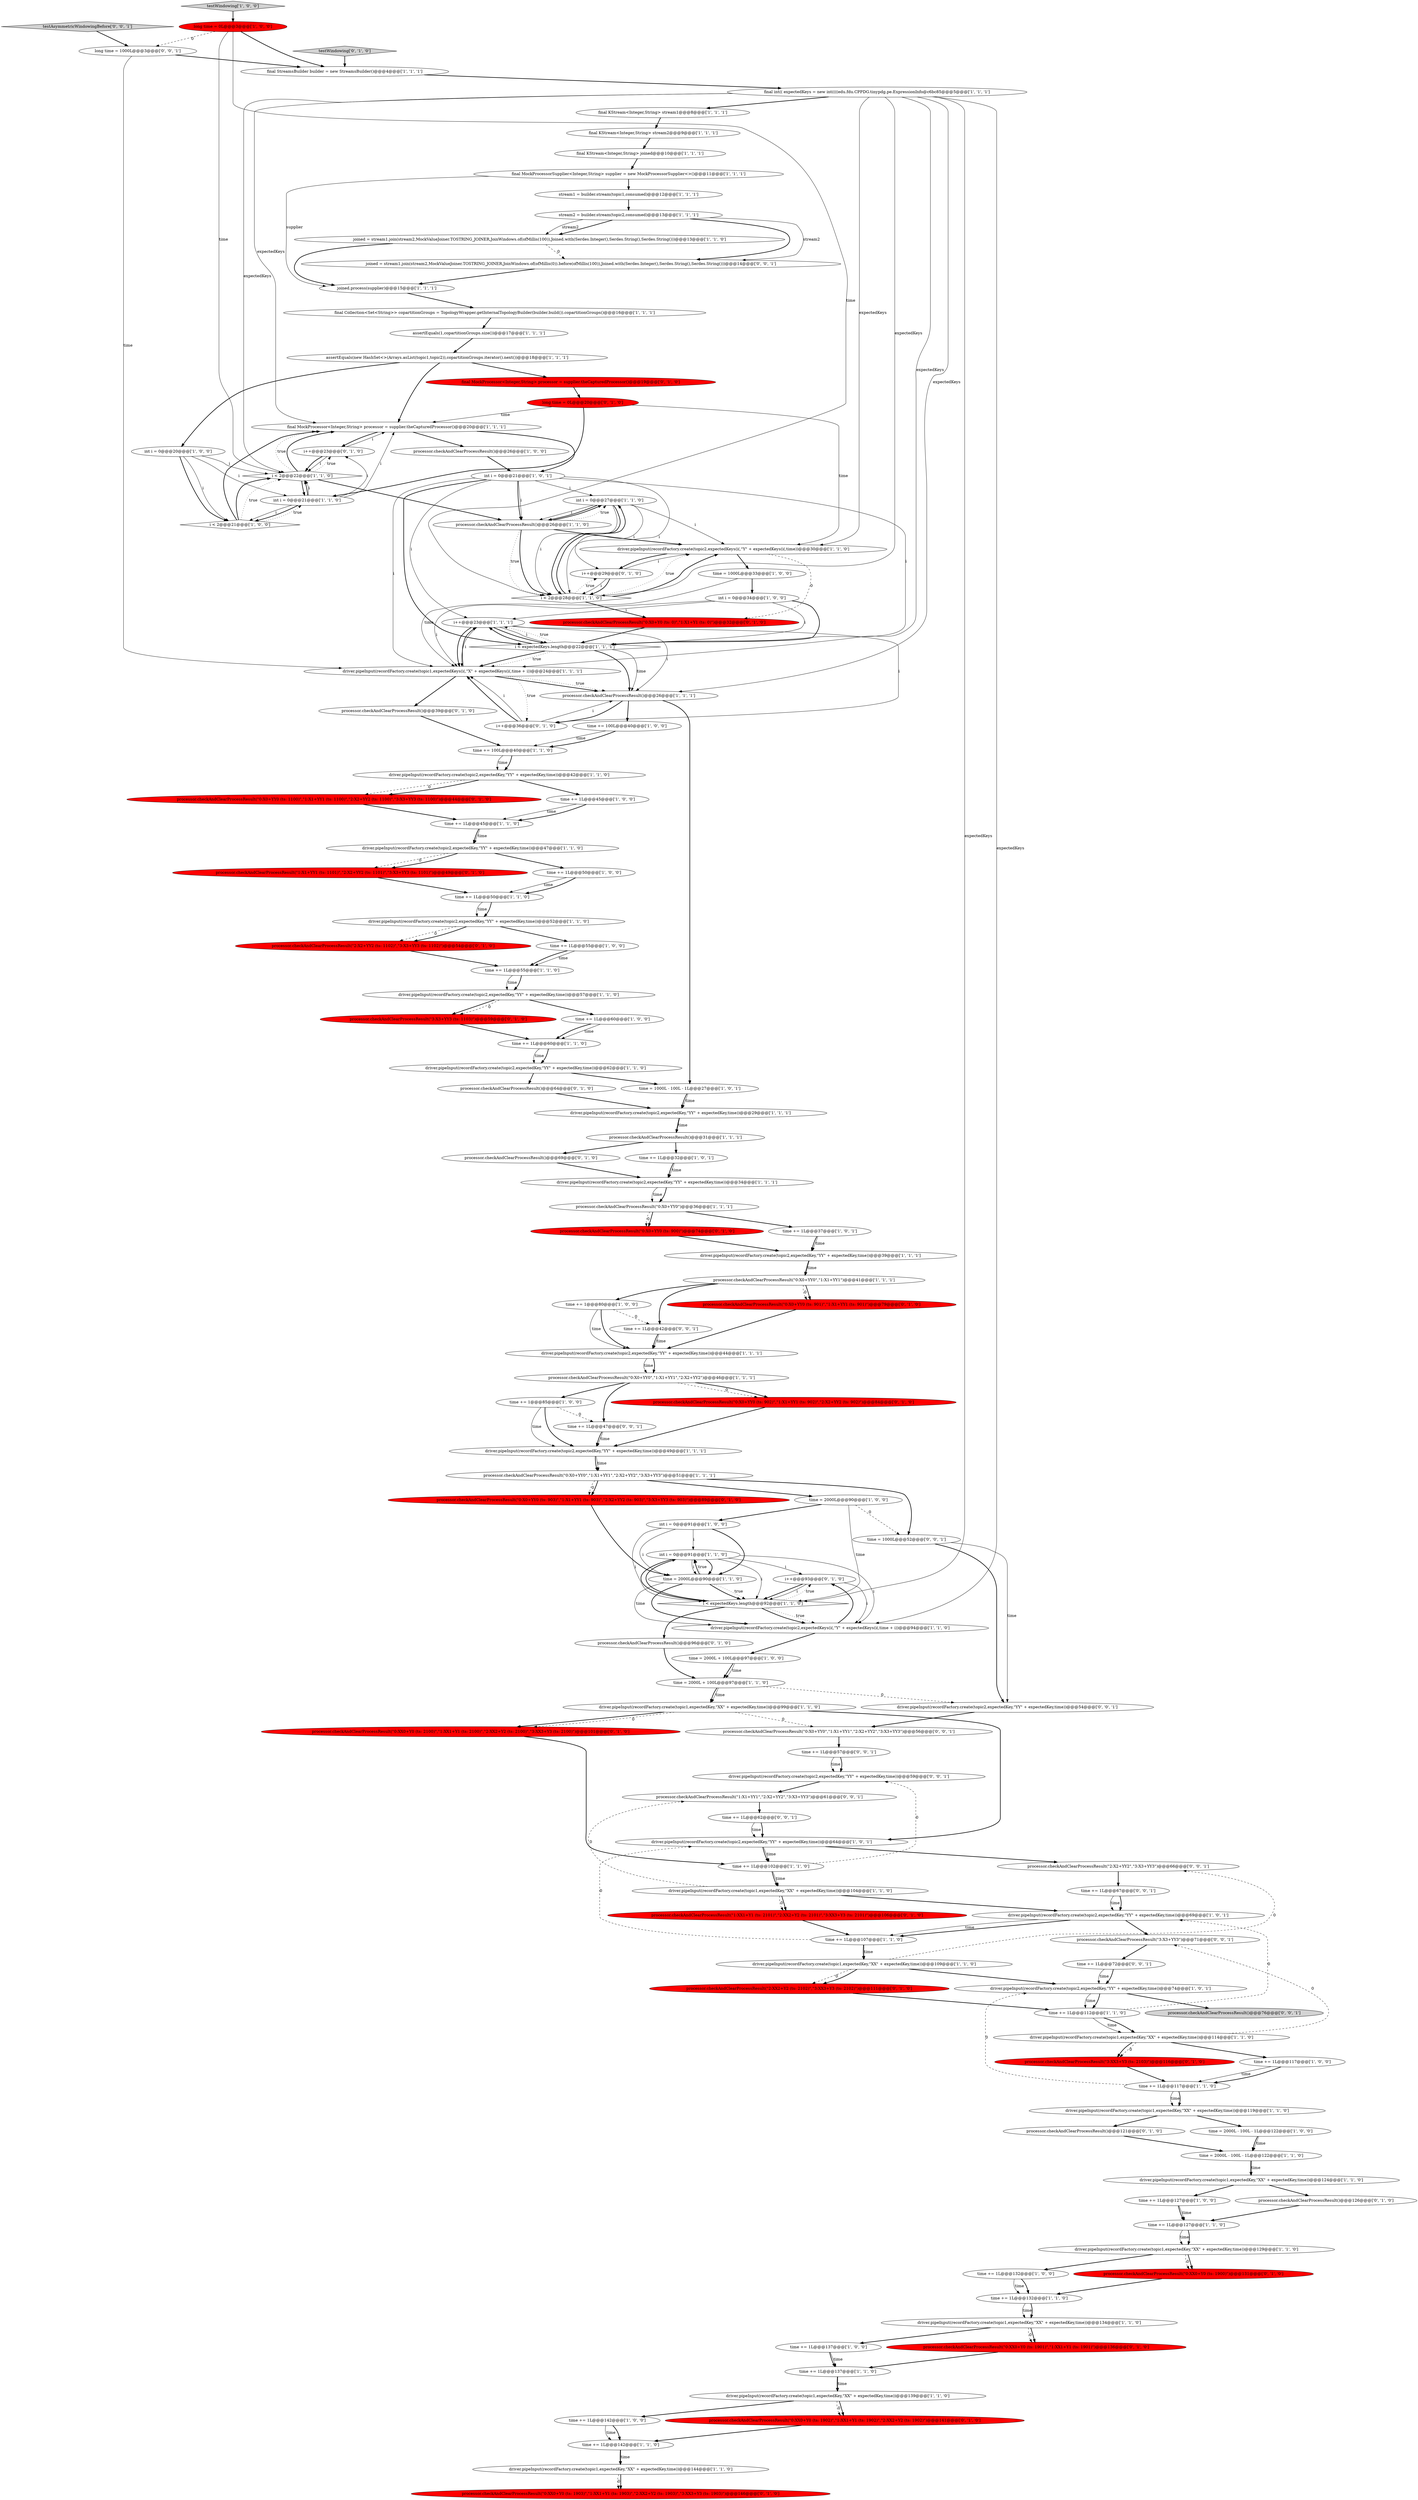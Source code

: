 digraph {
53 [style = filled, label = "time += 1L@@@60@@@['1', '0', '0']", fillcolor = white, shape = ellipse image = "AAA0AAABBB1BBB"];
120 [style = filled, label = "processor.checkAndClearProcessResult(\"2:X2+YY2 (ts: 1102)\",\"3:X3+YY3 (ts: 1102)\")@@@54@@@['0', '1', '0']", fillcolor = red, shape = ellipse image = "AAA1AAABBB2BBB"];
142 [style = filled, label = "testAsymmetricWindowingBefore['0', '0', '1']", fillcolor = lightgray, shape = diamond image = "AAA0AAABBB3BBB"];
79 [style = filled, label = "final StreamsBuilder builder = new StreamsBuilder()@@@4@@@['1', '1', '1']", fillcolor = white, shape = ellipse image = "AAA0AAABBB1BBB"];
64 [style = filled, label = "driver.pipeInput(recordFactory.create(topic1,expectedKey,\"XX\" + expectedKey,time))@@@144@@@['1', '1', '0']", fillcolor = white, shape = ellipse image = "AAA0AAABBB1BBB"];
73 [style = filled, label = "driver.pipeInput(recordFactory.create(topic2,expectedKey,\"YY\" + expectedKey,time))@@@69@@@['1', '0', '1']", fillcolor = white, shape = ellipse image = "AAA0AAABBB1BBB"];
131 [style = filled, label = "joined = stream1.join(stream2,MockValueJoiner.TOSTRING_JOINER,JoinWindows.of(ofMillis(0)).before(ofMillis(100)),Joined.with(Serdes.Integer(),Serdes.String(),Serdes.String()))@@@14@@@['0', '0', '1']", fillcolor = white, shape = ellipse image = "AAA0AAABBB3BBB"];
87 [style = filled, label = "stream1 = builder.stream(topic1,consumed)@@@12@@@['1', '1', '1']", fillcolor = white, shape = ellipse image = "AAA0AAABBB1BBB"];
130 [style = filled, label = "time += 1L@@@62@@@['0', '0', '1']", fillcolor = white, shape = ellipse image = "AAA0AAABBB3BBB"];
119 [style = filled, label = "processor.checkAndClearProcessResult(\"0:X0+YY0 (ts: 900)\")@@@74@@@['0', '1', '0']", fillcolor = red, shape = ellipse image = "AAA1AAABBB2BBB"];
117 [style = filled, label = "i++@@@93@@@['0', '1', '0']", fillcolor = white, shape = ellipse image = "AAA0AAABBB2BBB"];
140 [style = filled, label = "driver.pipeInput(recordFactory.create(topic2,expectedKey,\"YY\" + expectedKey,time))@@@54@@@['0', '0', '1']", fillcolor = white, shape = ellipse image = "AAA0AAABBB3BBB"];
11 [style = filled, label = "int i = 0@@@27@@@['1', '1', '0']", fillcolor = white, shape = ellipse image = "AAA0AAABBB1BBB"];
56 [style = filled, label = "i++@@@23@@@['1', '1', '1']", fillcolor = white, shape = ellipse image = "AAA0AAABBB1BBB"];
102 [style = filled, label = "final MockProcessor<Integer,String> processor = supplier.theCapturedProcessor()@@@19@@@['0', '1', '0']", fillcolor = red, shape = ellipse image = "AAA1AAABBB2BBB"];
1 [style = filled, label = "int i = 0@@@34@@@['1', '0', '0']", fillcolor = white, shape = ellipse image = "AAA0AAABBB1BBB"];
78 [style = filled, label = "driver.pipeInput(recordFactory.create(topic1,expectedKey,\"XX\" + expectedKey,time))@@@139@@@['1', '1', '0']", fillcolor = white, shape = ellipse image = "AAA0AAABBB1BBB"];
128 [style = filled, label = "time += 1L@@@47@@@['0', '0', '1']", fillcolor = white, shape = ellipse image = "AAA0AAABBB3BBB"];
62 [style = filled, label = "i < 2@@@21@@@['1', '0', '0']", fillcolor = white, shape = diamond image = "AAA0AAABBB1BBB"];
71 [style = filled, label = "driver.pipeInput(recordFactory.create(topic2,expectedKey,\"YY\" + expectedKey,time))@@@47@@@['1', '1', '0']", fillcolor = white, shape = ellipse image = "AAA0AAABBB1BBB"];
125 [style = filled, label = "processor.checkAndClearProcessResult(\"0:X0+YY0 (ts: 901)\",\"1:X1+YY1 (ts: 901)\")@@@79@@@['0', '1', '0']", fillcolor = red, shape = ellipse image = "AAA1AAABBB2BBB"];
35 [style = filled, label = "time += 1L@@@117@@@['1', '1', '0']", fillcolor = white, shape = ellipse image = "AAA0AAABBB1BBB"];
48 [style = filled, label = "time += 1L@@@112@@@['1', '1', '0']", fillcolor = white, shape = ellipse image = "AAA0AAABBB1BBB"];
75 [style = filled, label = "processor.checkAndClearProcessResult(\"0:X0+YY0\")@@@36@@@['1', '1', '1']", fillcolor = white, shape = ellipse image = "AAA0AAABBB1BBB"];
101 [style = filled, label = "processor.checkAndClearProcessResult()@@@121@@@['0', '1', '0']", fillcolor = white, shape = ellipse image = "AAA0AAABBB2BBB"];
21 [style = filled, label = "time = 1000L@@@33@@@['1', '0', '0']", fillcolor = white, shape = ellipse image = "AAA0AAABBB1BBB"];
144 [style = filled, label = "time = 1000L@@@52@@@['0', '0', '1']", fillcolor = white, shape = ellipse image = "AAA0AAABBB3BBB"];
141 [style = filled, label = "processor.checkAndClearProcessResult(\"2:X2+YY2\",\"3:X3+YY3\")@@@66@@@['0', '0', '1']", fillcolor = white, shape = ellipse image = "AAA0AAABBB3BBB"];
112 [style = filled, label = "processor.checkAndClearProcessResult()@@@64@@@['0', '1', '0']", fillcolor = white, shape = ellipse image = "AAA0AAABBB2BBB"];
32 [style = filled, label = "final MockProcessor<Integer,String> processor = supplier.theCapturedProcessor()@@@20@@@['1', '1', '1']", fillcolor = white, shape = ellipse image = "AAA0AAABBB1BBB"];
8 [style = filled, label = "time = 1000L - 100L - 1L@@@27@@@['1', '0', '1']", fillcolor = white, shape = ellipse image = "AAA0AAABBB1BBB"];
19 [style = filled, label = "int i = 0@@@21@@@['1', '0', '1']", fillcolor = white, shape = ellipse image = "AAA0AAABBB1BBB"];
28 [style = filled, label = "driver.pipeInput(recordFactory.create(topic1,expectedKey,\"XX\" + expectedKey,time))@@@99@@@['1', '1', '0']", fillcolor = white, shape = ellipse image = "AAA0AAABBB1BBB"];
6 [style = filled, label = "time += 100L@@@40@@@['1', '0', '0']", fillcolor = white, shape = ellipse image = "AAA0AAABBB1BBB"];
135 [style = filled, label = "processor.checkAndClearProcessResult(\"3:X3+YY3\")@@@71@@@['0', '0', '1']", fillcolor = white, shape = ellipse image = "AAA0AAABBB3BBB"];
16 [style = filled, label = "time += 1L@@@45@@@['1', '0', '0']", fillcolor = white, shape = ellipse image = "AAA0AAABBB1BBB"];
54 [style = filled, label = "joined.process(supplier)@@@15@@@['1', '1', '1']", fillcolor = white, shape = ellipse image = "AAA0AAABBB1BBB"];
17 [style = filled, label = "final Collection<Set<String>> copartitionGroups = TopologyWrapper.getInternalTopologyBuilder(builder.build()).copartitionGroups()@@@16@@@['1', '1', '1']", fillcolor = white, shape = ellipse image = "AAA0AAABBB1BBB"];
94 [style = filled, label = "driver.pipeInput(recordFactory.create(topic1,expectedKeys(i(,\"X\" + expectedKeys(i(,time + i))@@@24@@@['1', '1', '1']", fillcolor = white, shape = ellipse image = "AAA0AAABBB1BBB"];
111 [style = filled, label = "i++@@@36@@@['0', '1', '0']", fillcolor = white, shape = ellipse image = "AAA0AAABBB2BBB"];
4 [style = filled, label = "time = 2000L@@@90@@@['1', '0', '0']", fillcolor = white, shape = ellipse image = "AAA0AAABBB1BBB"];
74 [style = filled, label = "time += 1L@@@37@@@['1', '0', '1']", fillcolor = white, shape = ellipse image = "AAA0AAABBB1BBB"];
81 [style = filled, label = "final MockProcessorSupplier<Integer,String> supplier = new MockProcessorSupplier<>()@@@11@@@['1', '1', '1']", fillcolor = white, shape = ellipse image = "AAA0AAABBB1BBB"];
0 [style = filled, label = "processor.checkAndClearProcessResult()@@@26@@@['1', '0', '0']", fillcolor = white, shape = ellipse image = "AAA0AAABBB1BBB"];
52 [style = filled, label = "time += 1@@@80@@@['1', '0', '0']", fillcolor = white, shape = ellipse image = "AAA0AAABBB1BBB"];
40 [style = filled, label = "int i = 0@@@91@@@['1', '1', '0']", fillcolor = white, shape = ellipse image = "AAA0AAABBB1BBB"];
25 [style = filled, label = "time += 1L@@@32@@@['1', '0', '1']", fillcolor = white, shape = ellipse image = "AAA0AAABBB1BBB"];
108 [style = filled, label = "processor.checkAndClearProcessResult(\"0:X0+YY0 (ts: 1100)\",\"1:X1+YY1 (ts: 1100)\",\"2:X2+YY2 (ts: 1100)\",\"3:X3+YY3 (ts: 1100)\")@@@44@@@['0', '1', '0']", fillcolor = red, shape = ellipse image = "AAA1AAABBB2BBB"];
47 [style = filled, label = "driver.pipeInput(recordFactory.create(topic2,expectedKey,\"YY\" + expectedKey,time))@@@39@@@['1', '1', '1']", fillcolor = white, shape = ellipse image = "AAA0AAABBB1BBB"];
97 [style = filled, label = "time += 1L@@@137@@@['1', '1', '0']", fillcolor = white, shape = ellipse image = "AAA0AAABBB1BBB"];
113 [style = filled, label = "i++@@@23@@@['0', '1', '0']", fillcolor = white, shape = ellipse image = "AAA0AAABBB2BBB"];
14 [style = filled, label = "assertEquals(1,copartitionGroups.size())@@@17@@@['1', '1', '1']", fillcolor = white, shape = ellipse image = "AAA0AAABBB1BBB"];
33 [style = filled, label = "stream2 = builder.stream(topic2,consumed)@@@13@@@['1', '1', '1']", fillcolor = white, shape = ellipse image = "AAA0AAABBB1BBB"];
46 [style = filled, label = "time = 2000L - 100L - 1L@@@122@@@['1', '1', '0']", fillcolor = white, shape = ellipse image = "AAA0AAABBB1BBB"];
118 [style = filled, label = "processor.checkAndClearProcessResult(\"1:XX1+Y1 (ts: 2101)\",\"2:XX2+Y2 (ts: 2101)\",\"3:XX3+Y3 (ts: 2101)\")@@@106@@@['0', '1', '0']", fillcolor = red, shape = ellipse image = "AAA1AAABBB2BBB"];
83 [style = filled, label = "driver.pipeInput(recordFactory.create(topic1,expectedKey,\"XX\" + expectedKey,time))@@@129@@@['1', '1', '0']", fillcolor = white, shape = ellipse image = "AAA0AAABBB1BBB"];
18 [style = filled, label = "driver.pipeInput(recordFactory.create(topic1,expectedKey,\"XX\" + expectedKey,time))@@@109@@@['1', '1', '0']", fillcolor = white, shape = ellipse image = "AAA0AAABBB1BBB"];
55 [style = filled, label = "final KStream<Integer,String> stream2@@@9@@@['1', '1', '1']", fillcolor = white, shape = ellipse image = "AAA0AAABBB1BBB"];
91 [style = filled, label = "driver.pipeInput(recordFactory.create(topic2,expectedKey,\"YY\" + expectedKey,time))@@@34@@@['1', '1', '1']", fillcolor = white, shape = ellipse image = "AAA0AAABBB1BBB"];
137 [style = filled, label = "processor.checkAndClearProcessResult(\"1:X1+YY1\",\"2:X2+YY2\",\"3:X3+YY3\")@@@61@@@['0', '0', '1']", fillcolor = white, shape = ellipse image = "AAA0AAABBB3BBB"];
143 [style = filled, label = "time += 1L@@@72@@@['0', '0', '1']", fillcolor = white, shape = ellipse image = "AAA0AAABBB3BBB"];
77 [style = filled, label = "time += 1L@@@102@@@['1', '1', '0']", fillcolor = white, shape = ellipse image = "AAA0AAABBB1BBB"];
134 [style = filled, label = "time += 1L@@@67@@@['0', '0', '1']", fillcolor = white, shape = ellipse image = "AAA0AAABBB3BBB"];
65 [style = filled, label = "time = 2000L@@@90@@@['1', '1', '0']", fillcolor = white, shape = ellipse image = "AAA0AAABBB1BBB"];
43 [style = filled, label = "int i = 0@@@21@@@['1', '1', '0']", fillcolor = white, shape = ellipse image = "AAA0AAABBB1BBB"];
82 [style = filled, label = "final KStream<Integer,String> joined@@@10@@@['1', '1', '1']", fillcolor = white, shape = ellipse image = "AAA0AAABBB1BBB"];
132 [style = filled, label = "long time = 1000L@@@3@@@['0', '0', '1']", fillcolor = white, shape = ellipse image = "AAA0AAABBB3BBB"];
127 [style = filled, label = "processor.checkAndClearProcessResult()@@@39@@@['0', '1', '0']", fillcolor = white, shape = ellipse image = "AAA0AAABBB2BBB"];
51 [style = filled, label = "int i = 0@@@91@@@['1', '0', '0']", fillcolor = white, shape = ellipse image = "AAA0AAABBB1BBB"];
41 [style = filled, label = "time = 2000L + 100L@@@97@@@['1', '0', '0']", fillcolor = white, shape = ellipse image = "AAA0AAABBB1BBB"];
34 [style = filled, label = "driver.pipeInput(recordFactory.create(topic2,expectedKey,\"YY\" + expectedKey,time))@@@29@@@['1', '1', '1']", fillcolor = white, shape = ellipse image = "AAA0AAABBB1BBB"];
66 [style = filled, label = "time += 1L@@@60@@@['1', '1', '0']", fillcolor = white, shape = ellipse image = "AAA0AAABBB1BBB"];
100 [style = filled, label = "processor.checkAndClearProcessResult(\"0:X0+YY0 (ts: 902)\",\"1:X1+YY1 (ts: 902)\",\"2:X2+YY2 (ts: 902)\")@@@84@@@['0', '1', '0']", fillcolor = red, shape = ellipse image = "AAA1AAABBB2BBB"];
121 [style = filled, label = "testWindowing['0', '1', '0']", fillcolor = lightgray, shape = diamond image = "AAA0AAABBB2BBB"];
23 [style = filled, label = "driver.pipeInput(recordFactory.create(topic2,expectedKeys(i(,\"Y\" + expectedKeys(i(,time))@@@30@@@['1', '1', '0']", fillcolor = white, shape = ellipse image = "AAA0AAABBB1BBB"];
20 [style = filled, label = "driver.pipeInput(recordFactory.create(topic1,expectedKey,\"XX\" + expectedKey,time))@@@114@@@['1', '1', '0']", fillcolor = white, shape = ellipse image = "AAA0AAABBB1BBB"];
107 [style = filled, label = "processor.checkAndClearProcessResult(\"0:X0+YY0 (ts: 903)\",\"1:X1+YY1 (ts: 903)\",\"2:X2+YY2 (ts: 903)\",\"3:X3+YY3 (ts: 903)\")@@@89@@@['0', '1', '0']", fillcolor = red, shape = ellipse image = "AAA1AAABBB2BBB"];
7 [style = filled, label = "time += 1L@@@142@@@['1', '0', '0']", fillcolor = white, shape = ellipse image = "AAA0AAABBB1BBB"];
96 [style = filled, label = "time += 1L@@@50@@@['1', '0', '0']", fillcolor = white, shape = ellipse image = "AAA0AAABBB1BBB"];
44 [style = filled, label = "driver.pipeInput(recordFactory.create(topic2,expectedKey,\"YY\" + expectedKey,time))@@@74@@@['1', '0', '1']", fillcolor = white, shape = ellipse image = "AAA0AAABBB1BBB"];
86 [style = filled, label = "processor.checkAndClearProcessResult()@@@26@@@['1', '1', '0']", fillcolor = white, shape = ellipse image = "AAA0AAABBB1BBB"];
104 [style = filled, label = "processor.checkAndClearProcessResult()@@@96@@@['0', '1', '0']", fillcolor = white, shape = ellipse image = "AAA0AAABBB2BBB"];
122 [style = filled, label = "processor.checkAndClearProcessResult(\"3:X3+YY3 (ts: 1103)\")@@@59@@@['0', '1', '0']", fillcolor = red, shape = ellipse image = "AAA1AAABBB2BBB"];
80 [style = filled, label = "processor.checkAndClearProcessResult()@@@26@@@['1', '1', '1']", fillcolor = white, shape = ellipse image = "AAA0AAABBB1BBB"];
139 [style = filled, label = "time += 1L@@@57@@@['0', '0', '1']", fillcolor = white, shape = ellipse image = "AAA0AAABBB3BBB"];
57 [style = filled, label = "time += 100L@@@40@@@['1', '1', '0']", fillcolor = white, shape = ellipse image = "AAA0AAABBB1BBB"];
84 [style = filled, label = "processor.checkAndClearProcessResult(\"0:X0+YY0\",\"1:X1+YY1\",\"2:X2+YY2\",\"3:X3+YY3\")@@@51@@@['1', '1', '1']", fillcolor = white, shape = ellipse image = "AAA0AAABBB1BBB"];
9 [style = filled, label = "joined = stream1.join(stream2,MockValueJoiner.TOSTRING_JOINER,JoinWindows.of(ofMillis(100)),Joined.with(Serdes.Integer(),Serdes.String(),Serdes.String()))@@@13@@@['1', '1', '0']", fillcolor = white, shape = ellipse image = "AAA0AAABBB1BBB"];
59 [style = filled, label = "i < expectedKeys.length@@@22@@@['1', '1', '1']", fillcolor = white, shape = diamond image = "AAA0AAABBB1BBB"];
133 [style = filled, label = "processor.checkAndClearProcessResult()@@@76@@@['0', '0', '1']", fillcolor = lightgray, shape = ellipse image = "AAA0AAABBB3BBB"];
106 [style = filled, label = "long time = 0L@@@20@@@['0', '1', '0']", fillcolor = red, shape = ellipse image = "AAA1AAABBB2BBB"];
93 [style = filled, label = "time += 1L@@@55@@@['1', '0', '0']", fillcolor = white, shape = ellipse image = "AAA0AAABBB1BBB"];
5 [style = filled, label = "time += 1L@@@132@@@['1', '0', '0']", fillcolor = white, shape = ellipse image = "AAA0AAABBB1BBB"];
24 [style = filled, label = "i < 2@@@22@@@['1', '1', '0']", fillcolor = white, shape = diamond image = "AAA0AAABBB1BBB"];
114 [style = filled, label = "processor.checkAndClearProcessResult(\"1:X1+YY1 (ts: 1101)\",\"2:X2+YY2 (ts: 1101)\",\"3:X3+YY3 (ts: 1101)\")@@@49@@@['0', '1', '0']", fillcolor = red, shape = ellipse image = "AAA1AAABBB2BBB"];
69 [style = filled, label = "time += 1L@@@50@@@['1', '1', '0']", fillcolor = white, shape = ellipse image = "AAA0AAABBB1BBB"];
70 [style = filled, label = "time += 1L@@@127@@@['1', '0', '0']", fillcolor = white, shape = ellipse image = "AAA0AAABBB1BBB"];
99 [style = filled, label = "processor.checkAndClearProcessResult(\"0:XX0+Y0 (ts: 2100)\",\"1:XX1+Y1 (ts: 2100)\",\"2:XX2+Y2 (ts: 2100)\",\"3:XX3+Y3 (ts: 2100)\")@@@101@@@['0', '1', '0']", fillcolor = red, shape = ellipse image = "AAA1AAABBB2BBB"];
37 [style = filled, label = "time = 2000L + 100L@@@97@@@['1', '1', '0']", fillcolor = white, shape = ellipse image = "AAA0AAABBB1BBB"];
126 [style = filled, label = "processor.checkAndClearProcessResult(\"3:XX3+Y3 (ts: 2103)\")@@@116@@@['0', '1', '0']", fillcolor = red, shape = ellipse image = "AAA1AAABBB2BBB"];
88 [style = filled, label = "time += 1L@@@127@@@['1', '1', '0']", fillcolor = white, shape = ellipse image = "AAA0AAABBB1BBB"];
38 [style = filled, label = "driver.pipeInput(recordFactory.create(topic1,expectedKey,\"XX\" + expectedKey,time))@@@124@@@['1', '1', '0']", fillcolor = white, shape = ellipse image = "AAA0AAABBB1BBB"];
36 [style = filled, label = "processor.checkAndClearProcessResult(\"0:X0+YY0\",\"1:X1+YY1\",\"2:X2+YY2\")@@@46@@@['1', '1', '1']", fillcolor = white, shape = ellipse image = "AAA0AAABBB1BBB"];
72 [style = filled, label = "driver.pipeInput(recordFactory.create(topic1,expectedKey,\"XX\" + expectedKey,time))@@@104@@@['1', '1', '0']", fillcolor = white, shape = ellipse image = "AAA0AAABBB1BBB"];
95 [style = filled, label = "driver.pipeInput(recordFactory.create(topic2,expectedKey,\"YY\" + expectedKey,time))@@@62@@@['1', '1', '0']", fillcolor = white, shape = ellipse image = "AAA0AAABBB1BBB"];
109 [style = filled, label = "processor.checkAndClearProcessResult()@@@69@@@['0', '1', '0']", fillcolor = white, shape = ellipse image = "AAA0AAABBB2BBB"];
42 [style = filled, label = "processor.checkAndClearProcessResult()@@@31@@@['1', '1', '1']", fillcolor = white, shape = ellipse image = "AAA0AAABBB1BBB"];
98 [style = filled, label = "processor.checkAndClearProcessResult(\"0:XX0+Y0 (ts: 1902)\",\"1:XX1+Y1 (ts: 1902)\",\"2:XX2+Y2 (ts: 1902)\")@@@141@@@['0', '1', '0']", fillcolor = red, shape = ellipse image = "AAA1AAABBB2BBB"];
31 [style = filled, label = "time += 1L@@@137@@@['1', '0', '0']", fillcolor = white, shape = ellipse image = "AAA0AAABBB1BBB"];
15 [style = filled, label = "processor.checkAndClearProcessResult(\"0:X0+YY0\",\"1:X1+YY1\")@@@41@@@['1', '1', '1']", fillcolor = white, shape = ellipse image = "AAA0AAABBB1BBB"];
39 [style = filled, label = "driver.pipeInput(recordFactory.create(topic2,expectedKey,\"YY\" + expectedKey,time))@@@57@@@['1', '1', '0']", fillcolor = white, shape = ellipse image = "AAA0AAABBB1BBB"];
10 [style = filled, label = "driver.pipeInput(recordFactory.create(topic2,expectedKey,\"YY\" + expectedKey,time))@@@42@@@['1', '1', '0']", fillcolor = white, shape = ellipse image = "AAA0AAABBB1BBB"];
103 [style = filled, label = "processor.checkAndClearProcessResult(\"0:XX0+Y0 (ts: 1903)\",\"1:XX1+Y1 (ts: 1903)\",\"2:XX2+Y2 (ts: 1903)\",\"3:XX3+Y3 (ts: 1903)\")@@@146@@@['0', '1', '0']", fillcolor = red, shape = ellipse image = "AAA1AAABBB2BBB"];
90 [style = filled, label = "time += 1L@@@55@@@['1', '1', '0']", fillcolor = white, shape = ellipse image = "AAA0AAABBB1BBB"];
110 [style = filled, label = "processor.checkAndClearProcessResult(\"0:XX0+Y0 (ts: 1901)\",\"1:XX1+Y1 (ts: 1901)\")@@@136@@@['0', '1', '0']", fillcolor = red, shape = ellipse image = "AAA1AAABBB2BBB"];
129 [style = filled, label = "driver.pipeInput(recordFactory.create(topic2,expectedKey,\"YY\" + expectedKey,time))@@@59@@@['0', '0', '1']", fillcolor = white, shape = ellipse image = "AAA0AAABBB3BBB"];
45 [style = filled, label = "driver.pipeInput(recordFactory.create(topic2,expectedKey,\"YY\" + expectedKey,time))@@@44@@@['1', '1', '1']", fillcolor = white, shape = ellipse image = "AAA0AAABBB1BBB"];
30 [style = filled, label = "i < 2@@@28@@@['1', '1', '0']", fillcolor = white, shape = diamond image = "AAA0AAABBB1BBB"];
67 [style = filled, label = "time += 1@@@85@@@['1', '0', '0']", fillcolor = white, shape = ellipse image = "AAA0AAABBB1BBB"];
26 [style = filled, label = "time += 1L@@@142@@@['1', '1', '0']", fillcolor = white, shape = ellipse image = "AAA0AAABBB1BBB"];
12 [style = filled, label = "final int(( expectedKeys = new int((((edu.fdu.CPPDG.tinypdg.pe.ExpressionInfo@c6bc85@@@5@@@['1', '1', '1']", fillcolor = white, shape = ellipse image = "AAA0AAABBB1BBB"];
58 [style = filled, label = "driver.pipeInput(recordFactory.create(topic2,expectedKey,\"YY\" + expectedKey,time))@@@49@@@['1', '1', '1']", fillcolor = white, shape = ellipse image = "AAA0AAABBB1BBB"];
60 [style = filled, label = "long time = 0L@@@3@@@['1', '0', '0']", fillcolor = red, shape = ellipse image = "AAA1AAABBB1BBB"];
136 [style = filled, label = "time += 1L@@@42@@@['0', '0', '1']", fillcolor = white, shape = ellipse image = "AAA0AAABBB3BBB"];
22 [style = filled, label = "driver.pipeInput(recordFactory.create(topic1,expectedKey,\"XX\" + expectedKey,time))@@@119@@@['1', '1', '0']", fillcolor = white, shape = ellipse image = "AAA0AAABBB1BBB"];
124 [style = filled, label = "processor.checkAndClearProcessResult(\"0:X0+Y0 (ts: 0)\",\"1:X1+Y1 (ts: 0)\")@@@32@@@['0', '1', '0']", fillcolor = red, shape = ellipse image = "AAA1AAABBB2BBB"];
61 [style = filled, label = "testWindowing['1', '0', '0']", fillcolor = lightgray, shape = diamond image = "AAA0AAABBB1BBB"];
2 [style = filled, label = "driver.pipeInput(recordFactory.create(topic2,expectedKey,\"YY\" + expectedKey,time))@@@52@@@['1', '1', '0']", fillcolor = white, shape = ellipse image = "AAA0AAABBB1BBB"];
92 [style = filled, label = "i < expectedKeys.length@@@92@@@['1', '1', '0']", fillcolor = white, shape = diamond image = "AAA0AAABBB1BBB"];
116 [style = filled, label = "processor.checkAndClearProcessResult(\"0:XX0+Y0 (ts: 1900)\")@@@131@@@['0', '1', '0']", fillcolor = red, shape = ellipse image = "AAA1AAABBB2BBB"];
105 [style = filled, label = "i++@@@29@@@['0', '1', '0']", fillcolor = white, shape = ellipse image = "AAA0AAABBB2BBB"];
3 [style = filled, label = "driver.pipeInput(recordFactory.create(topic2,expectedKey,\"YY\" + expectedKey,time))@@@64@@@['1', '0', '1']", fillcolor = white, shape = ellipse image = "AAA0AAABBB1BBB"];
29 [style = filled, label = "assertEquals(new HashSet<>(Arrays.asList(topic1,topic2)),copartitionGroups.iterator().next())@@@18@@@['1', '1', '1']", fillcolor = white, shape = ellipse image = "AAA0AAABBB1BBB"];
68 [style = filled, label = "driver.pipeInput(recordFactory.create(topic1,expectedKey,\"XX\" + expectedKey,time))@@@134@@@['1', '1', '0']", fillcolor = white, shape = ellipse image = "AAA0AAABBB1BBB"];
89 [style = filled, label = "time += 1L@@@45@@@['1', '1', '0']", fillcolor = white, shape = ellipse image = "AAA0AAABBB1BBB"];
27 [style = filled, label = "int i = 0@@@20@@@['1', '0', '0']", fillcolor = white, shape = ellipse image = "AAA0AAABBB1BBB"];
63 [style = filled, label = "time += 1L@@@107@@@['1', '1', '0']", fillcolor = white, shape = ellipse image = "AAA0AAABBB1BBB"];
115 [style = filled, label = "processor.checkAndClearProcessResult()@@@126@@@['0', '1', '0']", fillcolor = white, shape = ellipse image = "AAA0AAABBB2BBB"];
13 [style = filled, label = "time += 1L@@@132@@@['1', '1', '0']", fillcolor = white, shape = ellipse image = "AAA0AAABBB1BBB"];
85 [style = filled, label = "time += 1L@@@117@@@['1', '0', '0']", fillcolor = white, shape = ellipse image = "AAA0AAABBB1BBB"];
49 [style = filled, label = "final KStream<Integer,String> stream1@@@8@@@['1', '1', '1']", fillcolor = white, shape = ellipse image = "AAA0AAABBB1BBB"];
123 [style = filled, label = "processor.checkAndClearProcessResult(\"2:XX2+Y2 (ts: 2102)\",\"3:XX3+Y3 (ts: 2102)\")@@@111@@@['0', '1', '0']", fillcolor = red, shape = ellipse image = "AAA1AAABBB2BBB"];
50 [style = filled, label = "time = 2000L - 100L - 1L@@@122@@@['1', '0', '0']", fillcolor = white, shape = ellipse image = "AAA0AAABBB1BBB"];
76 [style = filled, label = "driver.pipeInput(recordFactory.create(topic2,expectedKeys(i(,\"Y\" + expectedKeys(i(,time + i))@@@94@@@['1', '1', '0']", fillcolor = white, shape = ellipse image = "AAA0AAABBB1BBB"];
138 [style = filled, label = "processor.checkAndClearProcessResult(\"0:X0+YY0\",\"1:X1+YY1\",\"2:X2+YY2\",\"3:X3+YY3\")@@@56@@@['0', '0', '1']", fillcolor = white, shape = ellipse image = "AAA0AAABBB3BBB"];
10->108 [style = dashed, label="0"];
68->31 [style = bold, label=""];
24->32 [style = bold, label=""];
136->45 [style = solid, label="time"];
111->94 [style = bold, label=""];
23->124 [style = dashed, label="0"];
92->117 [style = dotted, label="true"];
49->55 [style = bold, label=""];
7->26 [style = bold, label=""];
36->100 [style = dashed, label="0"];
30->11 [style = bold, label=""];
105->23 [style = solid, label="i"];
27->62 [style = solid, label="i"];
43->24 [style = bold, label=""];
127->57 [style = bold, label=""];
115->88 [style = bold, label=""];
58->84 [style = solid, label="time"];
33->9 [style = solid, label="stream2"];
43->24 [style = solid, label="i"];
36->67 [style = bold, label=""];
10->108 [style = bold, label=""];
81->54 [style = solid, label="supplier"];
114->69 [style = bold, label=""];
129->137 [style = bold, label=""];
0->19 [style = bold, label=""];
51->65 [style = solid, label="i"];
67->128 [style = dashed, label="0"];
71->96 [style = bold, label=""];
41->37 [style = bold, label=""];
18->123 [style = dashed, label="0"];
143->44 [style = bold, label=""];
74->47 [style = solid, label="time"];
106->43 [style = bold, label=""];
40->92 [style = bold, label=""];
12->23 [style = solid, label="expectedKeys"];
30->23 [style = dotted, label="true"];
1->59 [style = bold, label=""];
27->24 [style = solid, label="i"];
93->90 [style = solid, label="time"];
132->79 [style = bold, label=""];
40->65 [style = bold, label=""];
47->15 [style = solid, label="time"];
73->63 [style = bold, label=""];
19->59 [style = solid, label="i"];
75->119 [style = bold, label=""];
43->32 [style = solid, label="i"];
95->112 [style = bold, label=""];
63->3 [style = dashed, label="0"];
62->32 [style = bold, label=""];
42->25 [style = bold, label=""];
13->68 [style = solid, label="time"];
107->65 [style = bold, label=""];
19->30 [style = solid, label="i"];
86->11 [style = dotted, label="true"];
142->132 [style = bold, label=""];
32->19 [style = bold, label=""];
59->80 [style = solid, label="time"];
94->111 [style = dotted, label="true"];
86->30 [style = dotted, label="true"];
130->3 [style = bold, label=""];
5->13 [style = bold, label=""];
73->63 [style = solid, label="time"];
44->133 [style = bold, label=""];
30->124 [style = bold, label=""];
56->59 [style = bold, label=""];
96->69 [style = solid, label="time"];
1->56 [style = solid, label="i"];
43->62 [style = bold, label=""];
39->122 [style = bold, label=""];
60->30 [style = solid, label="time"];
78->98 [style = bold, label=""];
30->23 [style = bold, label=""];
124->59 [style = bold, label=""];
38->70 [style = bold, label=""];
33->9 [style = bold, label=""];
12->24 [style = solid, label="expectedKeys"];
99->77 [style = bold, label=""];
65->76 [style = solid, label="time"];
59->56 [style = dotted, label="true"];
109->91 [style = bold, label=""];
44->48 [style = bold, label=""];
53->66 [style = bold, label=""];
56->111 [style = solid, label="i"];
130->3 [style = solid, label="time"];
20->135 [style = dashed, label="0"];
57->10 [style = bold, label=""];
44->48 [style = solid, label="time"];
85->35 [style = solid, label="time"];
138->139 [style = bold, label=""];
2->120 [style = bold, label=""];
62->43 [style = dotted, label="true"];
94->127 [style = bold, label=""];
31->97 [style = solid, label="time"];
111->80 [style = solid, label="i"];
144->140 [style = solid, label="time"];
15->136 [style = bold, label=""];
75->119 [style = dashed, label="0"];
19->56 [style = solid, label="i"];
86->11 [style = bold, label=""];
85->35 [style = bold, label=""];
37->140 [style = dashed, label="0"];
113->24 [style = bold, label=""];
78->7 [style = bold, label=""];
76->41 [style = bold, label=""];
84->4 [style = bold, label=""];
21->1 [style = bold, label=""];
132->94 [style = solid, label="time"];
40->92 [style = solid, label="i"];
31->97 [style = bold, label=""];
13->68 [style = bold, label=""];
19->11 [style = solid, label="i"];
91->75 [style = bold, label=""];
28->3 [style = bold, label=""];
38->115 [style = bold, label=""];
72->118 [style = dashed, label="0"];
118->63 [style = bold, label=""];
100->58 [style = bold, label=""];
19->86 [style = solid, label="i"];
46->38 [style = bold, label=""];
67->58 [style = solid, label="time"];
59->94 [style = dotted, label="true"];
15->125 [style = bold, label=""];
136->45 [style = bold, label=""];
42->109 [style = bold, label=""];
52->45 [style = bold, label=""];
43->62 [style = solid, label="i"];
89->71 [style = solid, label="time"];
29->27 [style = bold, label=""];
20->126 [style = dashed, label="0"];
40->76 [style = solid, label="i"];
22->101 [style = bold, label=""];
144->140 [style = bold, label=""];
119->47 [style = bold, label=""];
139->129 [style = bold, label=""];
71->114 [style = dashed, label="0"];
59->56 [style = bold, label=""];
37->28 [style = solid, label="time"];
81->87 [style = bold, label=""];
92->76 [style = dotted, label="true"];
65->40 [style = bold, label=""];
11->86 [style = solid, label="i"];
117->76 [style = solid, label="i"];
24->32 [style = dotted, label="true"];
40->65 [style = solid, label="i"];
33->131 [style = solid, label="stream2"];
27->62 [style = bold, label=""];
80->8 [style = bold, label=""];
45->36 [style = bold, label=""];
106->32 [style = solid, label="time"];
30->105 [style = dotted, label="true"];
69->2 [style = bold, label=""];
12->30 [style = solid, label="expectedKeys"];
105->30 [style = bold, label=""];
12->49 [style = bold, label=""];
105->30 [style = solid, label="i"];
62->24 [style = bold, label=""];
78->98 [style = dashed, label="0"];
14->29 [style = bold, label=""];
39->122 [style = dashed, label="0"];
4->51 [style = bold, label=""];
101->46 [style = bold, label=""];
92->76 [style = bold, label=""];
82->81 [style = bold, label=""];
94->80 [style = bold, label=""];
61->60 [style = bold, label=""];
36->128 [style = bold, label=""];
12->80 [style = solid, label="expectedKeys"];
57->10 [style = solid, label="time"];
117->92 [style = bold, label=""];
102->106 [style = bold, label=""];
121->79 [style = bold, label=""];
128->58 [style = bold, label=""];
77->72 [style = bold, label=""];
76->117 [style = bold, label=""];
80->111 [style = bold, label=""];
35->44 [style = dashed, label="0"];
33->131 [style = bold, label=""];
23->21 [style = bold, label=""];
32->113 [style = bold, label=""];
94->56 [style = bold, label=""];
48->20 [style = bold, label=""];
92->104 [style = bold, label=""];
6->57 [style = solid, label="time"];
116->13 [style = bold, label=""];
137->130 [style = bold, label=""];
90->39 [style = bold, label=""];
68->110 [style = bold, label=""];
6->57 [style = bold, label=""];
3->141 [style = bold, label=""];
60->24 [style = solid, label="time"];
113->32 [style = solid, label="i"];
32->0 [style = bold, label=""];
135->143 [style = bold, label=""];
112->34 [style = bold, label=""];
141->134 [style = bold, label=""];
34->42 [style = solid, label="time"];
15->125 [style = dashed, label="0"];
56->94 [style = solid, label="i"];
3->77 [style = solid, label="time"];
28->99 [style = bold, label=""];
52->45 [style = solid, label="time"];
18->44 [style = bold, label=""];
48->20 [style = solid, label="time"];
17->14 [style = bold, label=""];
8->34 [style = solid, label="time"];
88->83 [style = solid, label="time"];
12->76 [style = solid, label="expectedKeys"];
4->92 [style = solid, label="time"];
3->77 [style = bold, label=""];
88->83 [style = bold, label=""];
123->48 [style = bold, label=""];
8->34 [style = bold, label=""];
93->90 [style = bold, label=""];
63->18 [style = bold, label=""];
51->92 [style = solid, label="i"];
41->37 [style = solid, label="time"];
18->123 [style = bold, label=""];
22->50 [style = bold, label=""];
92->40 [style = bold, label=""];
9->131 [style = dashed, label="0"];
35->22 [style = solid, label="time"];
84->107 [style = dashed, label="0"];
75->74 [style = bold, label=""];
23->105 [style = bold, label=""];
73->135 [style = bold, label=""];
98->26 [style = bold, label=""];
20->85 [style = bold, label=""];
111->94 [style = solid, label="i"];
9->54 [style = bold, label=""];
24->113 [style = dotted, label="true"];
5->13 [style = solid, label="time"];
113->24 [style = solid, label="i"];
72->137 [style = dashed, label="0"];
84->107 [style = bold, label=""];
139->129 [style = solid, label="time"];
134->73 [style = bold, label=""];
143->44 [style = solid, label="time"];
65->92 [style = bold, label=""];
59->80 [style = bold, label=""];
65->92 [style = dotted, label="true"];
45->36 [style = solid, label="time"];
64->103 [style = dashed, label="0"];
90->39 [style = solid, label="time"];
60->79 [style = bold, label=""];
19->59 [style = bold, label=""];
39->53 [style = bold, label=""];
11->23 [style = solid, label="i"];
43->113 [style = solid, label="i"];
110->97 [style = bold, label=""];
89->71 [style = bold, label=""];
51->65 [style = bold, label=""];
27->43 [style = solid, label="i"];
51->40 [style = solid, label="i"];
16->89 [style = solid, label="time"];
97->78 [style = bold, label=""];
83->5 [style = bold, label=""];
140->138 [style = bold, label=""];
47->15 [style = bold, label=""];
7->26 [style = solid, label="time"];
83->116 [style = bold, label=""];
120->90 [style = bold, label=""];
66->95 [style = bold, label=""];
50->46 [style = solid, label="time"];
1->94 [style = solid, label="i"];
2->120 [style = dashed, label="0"];
71->114 [style = bold, label=""];
69->2 [style = solid, label="time"];
68->110 [style = dashed, label="0"];
20->126 [style = bold, label=""];
70->88 [style = solid, label="time"];
59->94 [style = bold, label=""];
96->69 [style = bold, label=""];
12->94 [style = solid, label="expectedKeys"];
28->99 [style = dashed, label="0"];
86->30 [style = bold, label=""];
70->88 [style = bold, label=""];
37->28 [style = bold, label=""];
122->66 [style = bold, label=""];
46->38 [style = solid, label="time"];
11->86 [style = bold, label=""];
11->30 [style = solid, label="i"];
25->91 [style = bold, label=""];
28->138 [style = dashed, label="0"];
128->58 [style = solid, label="time"];
16->89 [style = bold, label=""];
24->43 [style = bold, label=""];
12->92 [style = solid, label="expectedKeys"];
36->100 [style = bold, label=""];
66->95 [style = solid, label="time"];
15->52 [style = bold, label=""];
94->80 [style = dotted, label="true"];
72->73 [style = bold, label=""];
58->84 [style = bold, label=""];
67->58 [style = bold, label=""];
26->64 [style = bold, label=""];
48->73 [style = dashed, label="0"];
40->117 [style = solid, label="i"];
55->82 [style = bold, label=""];
21->94 [style = solid, label="time"];
95->8 [style = bold, label=""];
65->76 [style = bold, label=""];
54->17 [style = bold, label=""];
108->89 [style = bold, label=""];
29->102 [style = bold, label=""];
19->86 [style = bold, label=""];
74->47 [style = bold, label=""];
34->42 [style = bold, label=""];
77->72 [style = solid, label="time"];
18->141 [style = dashed, label="0"];
62->24 [style = dotted, label="true"];
12->32 [style = solid, label="expectedKeys"];
97->78 [style = solid, label="time"];
29->32 [style = bold, label=""];
64->103 [style = bold, label=""];
52->136 [style = dashed, label="0"];
86->23 [style = bold, label=""];
131->54 [style = bold, label=""];
11->30 [style = bold, label=""];
2->93 [style = bold, label=""];
4->144 [style = dashed, label="0"];
65->40 [style = dotted, label="true"];
77->129 [style = dashed, label="0"];
63->18 [style = solid, label="time"];
79->12 [style = bold, label=""];
83->116 [style = dashed, label="0"];
125->45 [style = bold, label=""];
84->144 [style = bold, label=""];
126->35 [style = bold, label=""];
104->37 [style = bold, label=""];
10->16 [style = bold, label=""];
24->86 [style = bold, label=""];
87->33 [style = bold, label=""];
72->118 [style = bold, label=""];
1->59 [style = solid, label="i"];
117->92 [style = solid, label="i"];
60->132 [style = dashed, label="0"];
80->6 [style = bold, label=""];
56->80 [style = solid, label="i"];
106->23 [style = solid, label="time"];
56->94 [style = bold, label=""];
50->46 [style = bold, label=""];
35->22 [style = bold, label=""];
56->59 [style = solid, label="i"];
19->94 [style = solid, label="i"];
26->64 [style = solid, label="time"];
25->91 [style = solid, label="time"];
134->73 [style = solid, label="time"];
11->105 [style = solid, label="i"];
53->66 [style = solid, label="time"];
91->75 [style = solid, label="time"];
}
